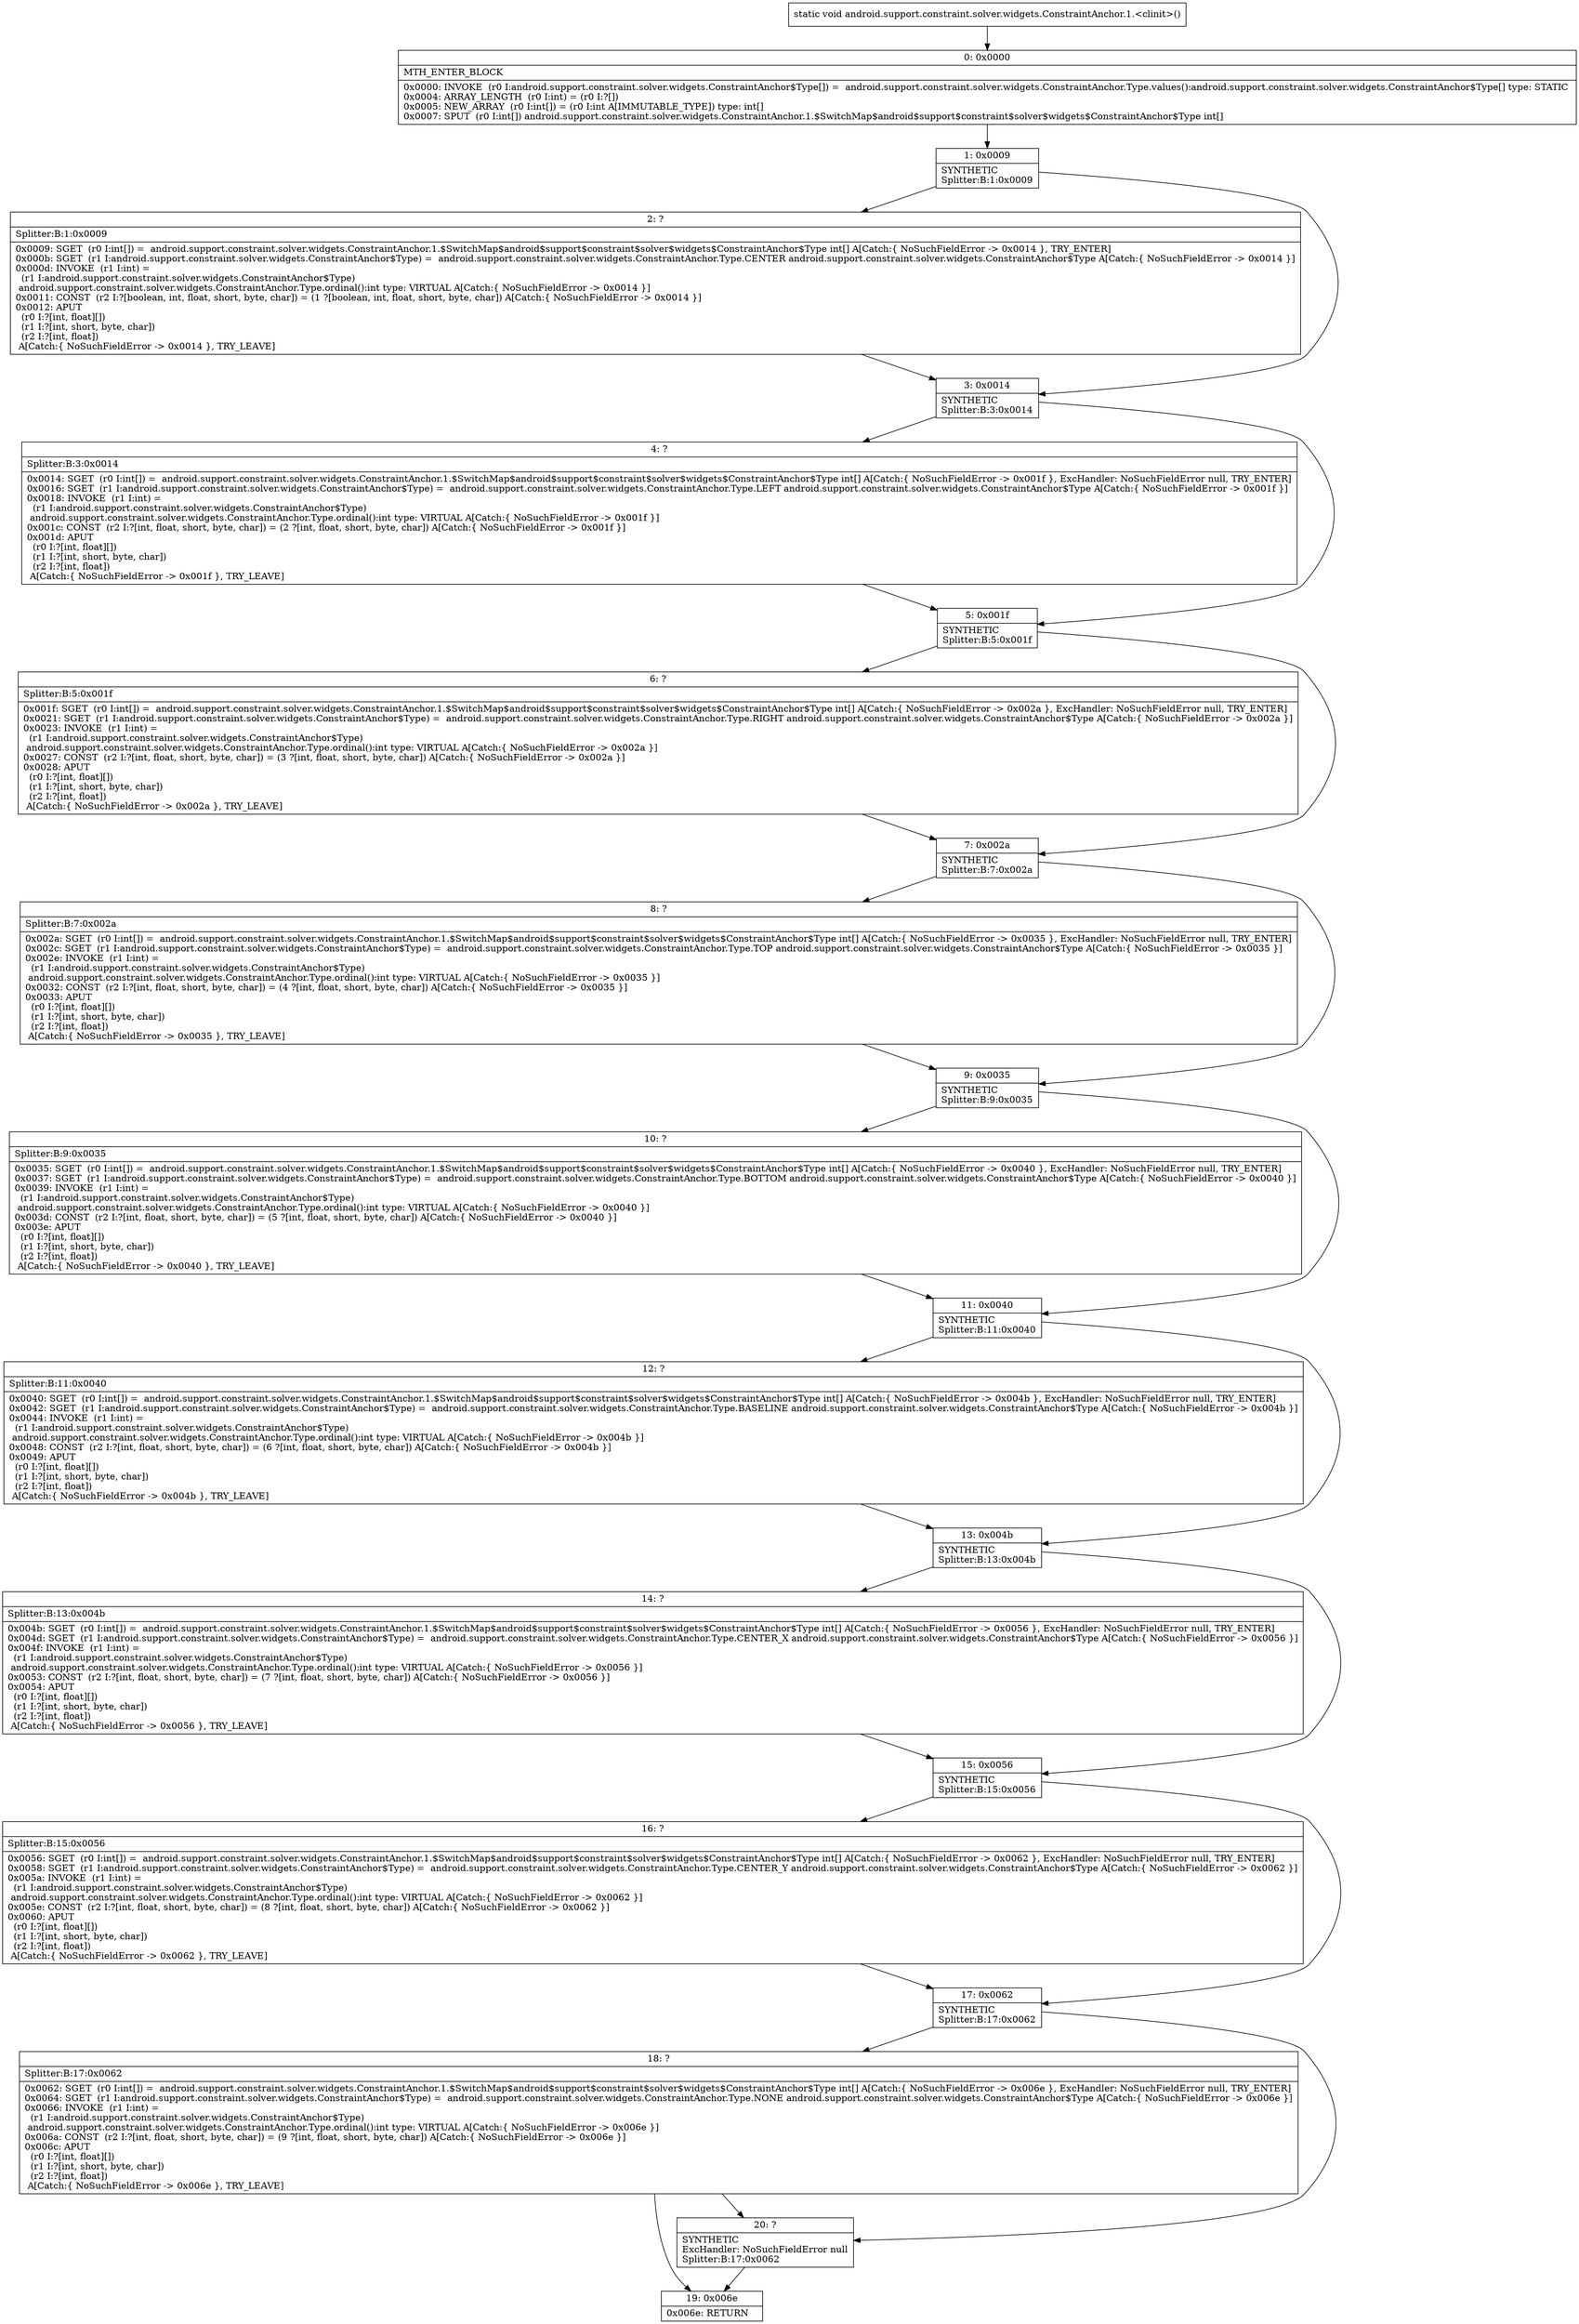 digraph "CFG forandroid.support.constraint.solver.widgets.ConstraintAnchor.1.\<clinit\>()V" {
Node_0 [shape=record,label="{0\:\ 0x0000|MTH_ENTER_BLOCK\l|0x0000: INVOKE  (r0 I:android.support.constraint.solver.widgets.ConstraintAnchor$Type[]) =  android.support.constraint.solver.widgets.ConstraintAnchor.Type.values():android.support.constraint.solver.widgets.ConstraintAnchor$Type[] type: STATIC \l0x0004: ARRAY_LENGTH  (r0 I:int) = (r0 I:?[]) \l0x0005: NEW_ARRAY  (r0 I:int[]) = (r0 I:int A[IMMUTABLE_TYPE]) type: int[] \l0x0007: SPUT  (r0 I:int[]) android.support.constraint.solver.widgets.ConstraintAnchor.1.$SwitchMap$android$support$constraint$solver$widgets$ConstraintAnchor$Type int[] \l}"];
Node_1 [shape=record,label="{1\:\ 0x0009|SYNTHETIC\lSplitter:B:1:0x0009\l}"];
Node_2 [shape=record,label="{2\:\ ?|Splitter:B:1:0x0009\l|0x0009: SGET  (r0 I:int[]) =  android.support.constraint.solver.widgets.ConstraintAnchor.1.$SwitchMap$android$support$constraint$solver$widgets$ConstraintAnchor$Type int[] A[Catch:\{ NoSuchFieldError \-\> 0x0014 \}, TRY_ENTER]\l0x000b: SGET  (r1 I:android.support.constraint.solver.widgets.ConstraintAnchor$Type) =  android.support.constraint.solver.widgets.ConstraintAnchor.Type.CENTER android.support.constraint.solver.widgets.ConstraintAnchor$Type A[Catch:\{ NoSuchFieldError \-\> 0x0014 \}]\l0x000d: INVOKE  (r1 I:int) = \l  (r1 I:android.support.constraint.solver.widgets.ConstraintAnchor$Type)\l android.support.constraint.solver.widgets.ConstraintAnchor.Type.ordinal():int type: VIRTUAL A[Catch:\{ NoSuchFieldError \-\> 0x0014 \}]\l0x0011: CONST  (r2 I:?[boolean, int, float, short, byte, char]) = (1 ?[boolean, int, float, short, byte, char]) A[Catch:\{ NoSuchFieldError \-\> 0x0014 \}]\l0x0012: APUT  \l  (r0 I:?[int, float][])\l  (r1 I:?[int, short, byte, char])\l  (r2 I:?[int, float])\l A[Catch:\{ NoSuchFieldError \-\> 0x0014 \}, TRY_LEAVE]\l}"];
Node_3 [shape=record,label="{3\:\ 0x0014|SYNTHETIC\lSplitter:B:3:0x0014\l}"];
Node_4 [shape=record,label="{4\:\ ?|Splitter:B:3:0x0014\l|0x0014: SGET  (r0 I:int[]) =  android.support.constraint.solver.widgets.ConstraintAnchor.1.$SwitchMap$android$support$constraint$solver$widgets$ConstraintAnchor$Type int[] A[Catch:\{ NoSuchFieldError \-\> 0x001f \}, ExcHandler: NoSuchFieldError null, TRY_ENTER]\l0x0016: SGET  (r1 I:android.support.constraint.solver.widgets.ConstraintAnchor$Type) =  android.support.constraint.solver.widgets.ConstraintAnchor.Type.LEFT android.support.constraint.solver.widgets.ConstraintAnchor$Type A[Catch:\{ NoSuchFieldError \-\> 0x001f \}]\l0x0018: INVOKE  (r1 I:int) = \l  (r1 I:android.support.constraint.solver.widgets.ConstraintAnchor$Type)\l android.support.constraint.solver.widgets.ConstraintAnchor.Type.ordinal():int type: VIRTUAL A[Catch:\{ NoSuchFieldError \-\> 0x001f \}]\l0x001c: CONST  (r2 I:?[int, float, short, byte, char]) = (2 ?[int, float, short, byte, char]) A[Catch:\{ NoSuchFieldError \-\> 0x001f \}]\l0x001d: APUT  \l  (r0 I:?[int, float][])\l  (r1 I:?[int, short, byte, char])\l  (r2 I:?[int, float])\l A[Catch:\{ NoSuchFieldError \-\> 0x001f \}, TRY_LEAVE]\l}"];
Node_5 [shape=record,label="{5\:\ 0x001f|SYNTHETIC\lSplitter:B:5:0x001f\l}"];
Node_6 [shape=record,label="{6\:\ ?|Splitter:B:5:0x001f\l|0x001f: SGET  (r0 I:int[]) =  android.support.constraint.solver.widgets.ConstraintAnchor.1.$SwitchMap$android$support$constraint$solver$widgets$ConstraintAnchor$Type int[] A[Catch:\{ NoSuchFieldError \-\> 0x002a \}, ExcHandler: NoSuchFieldError null, TRY_ENTER]\l0x0021: SGET  (r1 I:android.support.constraint.solver.widgets.ConstraintAnchor$Type) =  android.support.constraint.solver.widgets.ConstraintAnchor.Type.RIGHT android.support.constraint.solver.widgets.ConstraintAnchor$Type A[Catch:\{ NoSuchFieldError \-\> 0x002a \}]\l0x0023: INVOKE  (r1 I:int) = \l  (r1 I:android.support.constraint.solver.widgets.ConstraintAnchor$Type)\l android.support.constraint.solver.widgets.ConstraintAnchor.Type.ordinal():int type: VIRTUAL A[Catch:\{ NoSuchFieldError \-\> 0x002a \}]\l0x0027: CONST  (r2 I:?[int, float, short, byte, char]) = (3 ?[int, float, short, byte, char]) A[Catch:\{ NoSuchFieldError \-\> 0x002a \}]\l0x0028: APUT  \l  (r0 I:?[int, float][])\l  (r1 I:?[int, short, byte, char])\l  (r2 I:?[int, float])\l A[Catch:\{ NoSuchFieldError \-\> 0x002a \}, TRY_LEAVE]\l}"];
Node_7 [shape=record,label="{7\:\ 0x002a|SYNTHETIC\lSplitter:B:7:0x002a\l}"];
Node_8 [shape=record,label="{8\:\ ?|Splitter:B:7:0x002a\l|0x002a: SGET  (r0 I:int[]) =  android.support.constraint.solver.widgets.ConstraintAnchor.1.$SwitchMap$android$support$constraint$solver$widgets$ConstraintAnchor$Type int[] A[Catch:\{ NoSuchFieldError \-\> 0x0035 \}, ExcHandler: NoSuchFieldError null, TRY_ENTER]\l0x002c: SGET  (r1 I:android.support.constraint.solver.widgets.ConstraintAnchor$Type) =  android.support.constraint.solver.widgets.ConstraintAnchor.Type.TOP android.support.constraint.solver.widgets.ConstraintAnchor$Type A[Catch:\{ NoSuchFieldError \-\> 0x0035 \}]\l0x002e: INVOKE  (r1 I:int) = \l  (r1 I:android.support.constraint.solver.widgets.ConstraintAnchor$Type)\l android.support.constraint.solver.widgets.ConstraintAnchor.Type.ordinal():int type: VIRTUAL A[Catch:\{ NoSuchFieldError \-\> 0x0035 \}]\l0x0032: CONST  (r2 I:?[int, float, short, byte, char]) = (4 ?[int, float, short, byte, char]) A[Catch:\{ NoSuchFieldError \-\> 0x0035 \}]\l0x0033: APUT  \l  (r0 I:?[int, float][])\l  (r1 I:?[int, short, byte, char])\l  (r2 I:?[int, float])\l A[Catch:\{ NoSuchFieldError \-\> 0x0035 \}, TRY_LEAVE]\l}"];
Node_9 [shape=record,label="{9\:\ 0x0035|SYNTHETIC\lSplitter:B:9:0x0035\l}"];
Node_10 [shape=record,label="{10\:\ ?|Splitter:B:9:0x0035\l|0x0035: SGET  (r0 I:int[]) =  android.support.constraint.solver.widgets.ConstraintAnchor.1.$SwitchMap$android$support$constraint$solver$widgets$ConstraintAnchor$Type int[] A[Catch:\{ NoSuchFieldError \-\> 0x0040 \}, ExcHandler: NoSuchFieldError null, TRY_ENTER]\l0x0037: SGET  (r1 I:android.support.constraint.solver.widgets.ConstraintAnchor$Type) =  android.support.constraint.solver.widgets.ConstraintAnchor.Type.BOTTOM android.support.constraint.solver.widgets.ConstraintAnchor$Type A[Catch:\{ NoSuchFieldError \-\> 0x0040 \}]\l0x0039: INVOKE  (r1 I:int) = \l  (r1 I:android.support.constraint.solver.widgets.ConstraintAnchor$Type)\l android.support.constraint.solver.widgets.ConstraintAnchor.Type.ordinal():int type: VIRTUAL A[Catch:\{ NoSuchFieldError \-\> 0x0040 \}]\l0x003d: CONST  (r2 I:?[int, float, short, byte, char]) = (5 ?[int, float, short, byte, char]) A[Catch:\{ NoSuchFieldError \-\> 0x0040 \}]\l0x003e: APUT  \l  (r0 I:?[int, float][])\l  (r1 I:?[int, short, byte, char])\l  (r2 I:?[int, float])\l A[Catch:\{ NoSuchFieldError \-\> 0x0040 \}, TRY_LEAVE]\l}"];
Node_11 [shape=record,label="{11\:\ 0x0040|SYNTHETIC\lSplitter:B:11:0x0040\l}"];
Node_12 [shape=record,label="{12\:\ ?|Splitter:B:11:0x0040\l|0x0040: SGET  (r0 I:int[]) =  android.support.constraint.solver.widgets.ConstraintAnchor.1.$SwitchMap$android$support$constraint$solver$widgets$ConstraintAnchor$Type int[] A[Catch:\{ NoSuchFieldError \-\> 0x004b \}, ExcHandler: NoSuchFieldError null, TRY_ENTER]\l0x0042: SGET  (r1 I:android.support.constraint.solver.widgets.ConstraintAnchor$Type) =  android.support.constraint.solver.widgets.ConstraintAnchor.Type.BASELINE android.support.constraint.solver.widgets.ConstraintAnchor$Type A[Catch:\{ NoSuchFieldError \-\> 0x004b \}]\l0x0044: INVOKE  (r1 I:int) = \l  (r1 I:android.support.constraint.solver.widgets.ConstraintAnchor$Type)\l android.support.constraint.solver.widgets.ConstraintAnchor.Type.ordinal():int type: VIRTUAL A[Catch:\{ NoSuchFieldError \-\> 0x004b \}]\l0x0048: CONST  (r2 I:?[int, float, short, byte, char]) = (6 ?[int, float, short, byte, char]) A[Catch:\{ NoSuchFieldError \-\> 0x004b \}]\l0x0049: APUT  \l  (r0 I:?[int, float][])\l  (r1 I:?[int, short, byte, char])\l  (r2 I:?[int, float])\l A[Catch:\{ NoSuchFieldError \-\> 0x004b \}, TRY_LEAVE]\l}"];
Node_13 [shape=record,label="{13\:\ 0x004b|SYNTHETIC\lSplitter:B:13:0x004b\l}"];
Node_14 [shape=record,label="{14\:\ ?|Splitter:B:13:0x004b\l|0x004b: SGET  (r0 I:int[]) =  android.support.constraint.solver.widgets.ConstraintAnchor.1.$SwitchMap$android$support$constraint$solver$widgets$ConstraintAnchor$Type int[] A[Catch:\{ NoSuchFieldError \-\> 0x0056 \}, ExcHandler: NoSuchFieldError null, TRY_ENTER]\l0x004d: SGET  (r1 I:android.support.constraint.solver.widgets.ConstraintAnchor$Type) =  android.support.constraint.solver.widgets.ConstraintAnchor.Type.CENTER_X android.support.constraint.solver.widgets.ConstraintAnchor$Type A[Catch:\{ NoSuchFieldError \-\> 0x0056 \}]\l0x004f: INVOKE  (r1 I:int) = \l  (r1 I:android.support.constraint.solver.widgets.ConstraintAnchor$Type)\l android.support.constraint.solver.widgets.ConstraintAnchor.Type.ordinal():int type: VIRTUAL A[Catch:\{ NoSuchFieldError \-\> 0x0056 \}]\l0x0053: CONST  (r2 I:?[int, float, short, byte, char]) = (7 ?[int, float, short, byte, char]) A[Catch:\{ NoSuchFieldError \-\> 0x0056 \}]\l0x0054: APUT  \l  (r0 I:?[int, float][])\l  (r1 I:?[int, short, byte, char])\l  (r2 I:?[int, float])\l A[Catch:\{ NoSuchFieldError \-\> 0x0056 \}, TRY_LEAVE]\l}"];
Node_15 [shape=record,label="{15\:\ 0x0056|SYNTHETIC\lSplitter:B:15:0x0056\l}"];
Node_16 [shape=record,label="{16\:\ ?|Splitter:B:15:0x0056\l|0x0056: SGET  (r0 I:int[]) =  android.support.constraint.solver.widgets.ConstraintAnchor.1.$SwitchMap$android$support$constraint$solver$widgets$ConstraintAnchor$Type int[] A[Catch:\{ NoSuchFieldError \-\> 0x0062 \}, ExcHandler: NoSuchFieldError null, TRY_ENTER]\l0x0058: SGET  (r1 I:android.support.constraint.solver.widgets.ConstraintAnchor$Type) =  android.support.constraint.solver.widgets.ConstraintAnchor.Type.CENTER_Y android.support.constraint.solver.widgets.ConstraintAnchor$Type A[Catch:\{ NoSuchFieldError \-\> 0x0062 \}]\l0x005a: INVOKE  (r1 I:int) = \l  (r1 I:android.support.constraint.solver.widgets.ConstraintAnchor$Type)\l android.support.constraint.solver.widgets.ConstraintAnchor.Type.ordinal():int type: VIRTUAL A[Catch:\{ NoSuchFieldError \-\> 0x0062 \}]\l0x005e: CONST  (r2 I:?[int, float, short, byte, char]) = (8 ?[int, float, short, byte, char]) A[Catch:\{ NoSuchFieldError \-\> 0x0062 \}]\l0x0060: APUT  \l  (r0 I:?[int, float][])\l  (r1 I:?[int, short, byte, char])\l  (r2 I:?[int, float])\l A[Catch:\{ NoSuchFieldError \-\> 0x0062 \}, TRY_LEAVE]\l}"];
Node_17 [shape=record,label="{17\:\ 0x0062|SYNTHETIC\lSplitter:B:17:0x0062\l}"];
Node_18 [shape=record,label="{18\:\ ?|Splitter:B:17:0x0062\l|0x0062: SGET  (r0 I:int[]) =  android.support.constraint.solver.widgets.ConstraintAnchor.1.$SwitchMap$android$support$constraint$solver$widgets$ConstraintAnchor$Type int[] A[Catch:\{ NoSuchFieldError \-\> 0x006e \}, ExcHandler: NoSuchFieldError null, TRY_ENTER]\l0x0064: SGET  (r1 I:android.support.constraint.solver.widgets.ConstraintAnchor$Type) =  android.support.constraint.solver.widgets.ConstraintAnchor.Type.NONE android.support.constraint.solver.widgets.ConstraintAnchor$Type A[Catch:\{ NoSuchFieldError \-\> 0x006e \}]\l0x0066: INVOKE  (r1 I:int) = \l  (r1 I:android.support.constraint.solver.widgets.ConstraintAnchor$Type)\l android.support.constraint.solver.widgets.ConstraintAnchor.Type.ordinal():int type: VIRTUAL A[Catch:\{ NoSuchFieldError \-\> 0x006e \}]\l0x006a: CONST  (r2 I:?[int, float, short, byte, char]) = (9 ?[int, float, short, byte, char]) A[Catch:\{ NoSuchFieldError \-\> 0x006e \}]\l0x006c: APUT  \l  (r0 I:?[int, float][])\l  (r1 I:?[int, short, byte, char])\l  (r2 I:?[int, float])\l A[Catch:\{ NoSuchFieldError \-\> 0x006e \}, TRY_LEAVE]\l}"];
Node_19 [shape=record,label="{19\:\ 0x006e|0x006e: RETURN   \l}"];
Node_20 [shape=record,label="{20\:\ ?|SYNTHETIC\lExcHandler: NoSuchFieldError null\lSplitter:B:17:0x0062\l}"];
MethodNode[shape=record,label="{static void android.support.constraint.solver.widgets.ConstraintAnchor.1.\<clinit\>() }"];
MethodNode -> Node_0;
Node_0 -> Node_1;
Node_1 -> Node_2;
Node_1 -> Node_3;
Node_2 -> Node_3;
Node_3 -> Node_4;
Node_3 -> Node_5;
Node_4 -> Node_5;
Node_5 -> Node_6;
Node_5 -> Node_7;
Node_6 -> Node_7;
Node_7 -> Node_8;
Node_7 -> Node_9;
Node_8 -> Node_9;
Node_9 -> Node_10;
Node_9 -> Node_11;
Node_10 -> Node_11;
Node_11 -> Node_12;
Node_11 -> Node_13;
Node_12 -> Node_13;
Node_13 -> Node_14;
Node_13 -> Node_15;
Node_14 -> Node_15;
Node_15 -> Node_16;
Node_15 -> Node_17;
Node_16 -> Node_17;
Node_17 -> Node_18;
Node_17 -> Node_20;
Node_18 -> Node_19;
Node_18 -> Node_20;
Node_20 -> Node_19;
}

